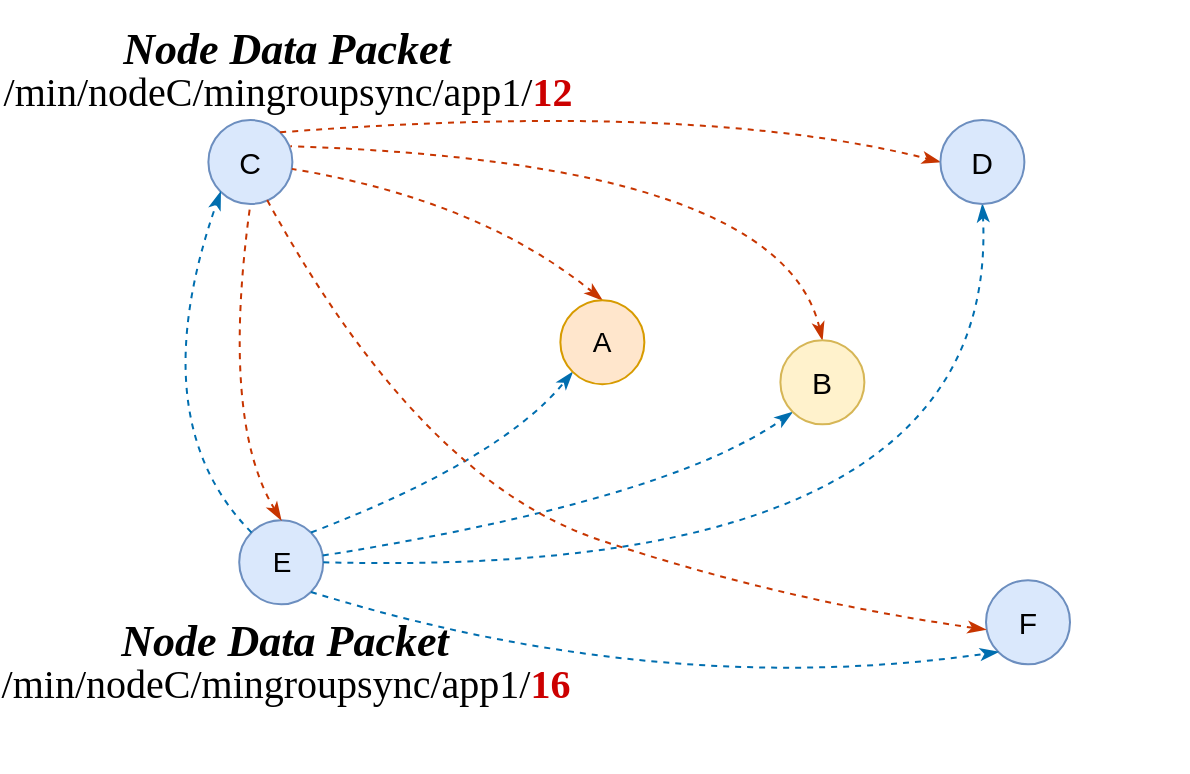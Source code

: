 <mxfile version="24.6.5" type="github">
  <diagram name="第 1 页" id="PGsNP7IdDlemc_mSUtSn">
    <mxGraphModel dx="984" dy="1135" grid="1" gridSize="10" guides="1" tooltips="1" connect="1" arrows="1" fold="1" page="1" pageScale="1" pageWidth="1169" pageHeight="827" math="0" shadow="0">
      <root>
        <mxCell id="0" />
        <mxCell id="1" parent="0" />
        <mxCell id="snqVsp536ts100Hx1LZY-1" value="" style="group;fontSize=14;" vertex="1" connectable="0" parent="1">
          <mxGeometry x="265.84" y="270.002" width="87.892" height="73.688" as="geometry" />
        </mxCell>
        <mxCell id="snqVsp536ts100Hx1LZY-2" value="C" style="ellipse;whiteSpace=wrap;html=1;aspect=fixed;fillColor=#dae8fc;strokeColor=#6c8ebf;fontSize=15;" vertex="1" parent="snqVsp536ts100Hx1LZY-1">
          <mxGeometry x="21.357" width="42" height="42" as="geometry" />
        </mxCell>
        <mxCell id="snqVsp536ts100Hx1LZY-3" value="" style="group;fontSize=14;" vertex="1" connectable="0" parent="1">
          <mxGeometry x="653.195" y="500.114" width="123.185" height="95.796" as="geometry" />
        </mxCell>
        <mxCell id="snqVsp536ts100Hx1LZY-4" value="" style="group;fontSize=14;" vertex="1" connectable="0" parent="snqVsp536ts100Hx1LZY-3">
          <mxGeometry x="0.41" width="122.775" height="93.466" as="geometry" />
        </mxCell>
        <mxCell id="snqVsp536ts100Hx1LZY-5" value="&lt;font style=&quot;font-size: 15px;&quot;&gt;F&lt;/font&gt;" style="ellipse;whiteSpace=wrap;html=1;aspect=fixed;fillColor=#dae8fc;strokeColor=#6c8ebf;fontSize=15;" vertex="1" parent="snqVsp536ts100Hx1LZY-4">
          <mxGeometry x="22.402" width="42" height="42" as="geometry" />
        </mxCell>
        <mxCell id="snqVsp536ts100Hx1LZY-6" value="" style="group;fontSize=15;" vertex="1" connectable="0" parent="1">
          <mxGeometry x="279.791" y="470.113" width="191.809" height="95.997" as="geometry" />
        </mxCell>
        <mxCell id="snqVsp536ts100Hx1LZY-7" value="&lt;font style=&quot;font-size: 14px;&quot;&gt;E&lt;/font&gt;" style="ellipse;whiteSpace=wrap;html=1;aspect=fixed;fillColor=#dae8fc;strokeColor=#6c8ebf;fontSize=14;" vertex="1" parent="snqVsp536ts100Hx1LZY-6">
          <mxGeometry x="22.821" width="42" height="42" as="geometry" />
        </mxCell>
        <mxCell id="snqVsp536ts100Hx1LZY-11" value="" style="endArrow=none;dashed=1;html=1;rounded=0;fontColor=#FF3333;curved=1;startArrow=classicThin;startFill=1;fillColor=#fa6800;strokeColor=#C73500;exitX=0.5;exitY=0;exitDx=0;exitDy=0;fontSize=14;endFill=0;entryX=0.976;entryY=0.312;entryDx=0;entryDy=0;entryPerimeter=0;" edge="1" parent="1" source="snqVsp536ts100Hx1LZY-25" target="snqVsp536ts100Hx1LZY-2">
          <mxGeometry width="50" height="50" relative="1" as="geometry">
            <mxPoint x="604.106" y="367.478" as="sourcePoint" />
            <mxPoint x="237.91" y="264.321" as="targetPoint" />
            <Array as="points">
              <mxPoint x="573.19" y="291.11" />
            </Array>
          </mxGeometry>
        </mxCell>
        <mxCell id="snqVsp536ts100Hx1LZY-12" value="" style="endArrow=none;dashed=1;html=1;rounded=0;fontColor=#FF3333;curved=1;startArrow=classicThin;startFill=1;endFill=0;fillColor=#fa6800;strokeColor=#C73500;fontSize=14;exitX=0.5;exitY=0;exitDx=0;exitDy=0;entryX=0.5;entryY=1;entryDx=0;entryDy=0;" edge="1" parent="1" source="snqVsp536ts100Hx1LZY-7" target="snqVsp536ts100Hx1LZY-2">
          <mxGeometry width="50" height="50" relative="1" as="geometry">
            <mxPoint x="267.206" y="529.584" as="sourcePoint" />
            <mxPoint x="257.19" y="360.11" as="targetPoint" />
            <Array as="points">
              <mxPoint x="293.19" y="420.11" />
            </Array>
          </mxGeometry>
        </mxCell>
        <mxCell id="snqVsp536ts100Hx1LZY-13" value="" style="endArrow=classicThin;dashed=1;html=1;rounded=0;fontColor=#FF3333;curved=1;startArrow=none;startFill=0;endFill=1;fillColor=#1ba1e2;strokeColor=#006EAF;fontSize=14;entryX=0;entryY=1;entryDx=0;entryDy=0;" edge="1" parent="1" source="snqVsp536ts100Hx1LZY-7" target="snqVsp536ts100Hx1LZY-25">
          <mxGeometry width="50" height="50" relative="1" as="geometry">
            <mxPoint x="267.19" y="530.11" as="sourcePoint" />
            <mxPoint x="687.19" y="391.11" as="targetPoint" />
            <Array as="points">
              <mxPoint x="517.19" y="460.11" />
            </Array>
          </mxGeometry>
        </mxCell>
        <mxCell id="snqVsp536ts100Hx1LZY-14" value="" style="endArrow=none;dashed=1;html=1;rounded=0;fontColor=#FF3333;curved=1;exitX=0.5;exitY=0;exitDx=0;exitDy=0;startArrow=classicThin;startFill=1;endFill=0;fillColor=#fa6800;strokeColor=#C73500;fontSize=14;" edge="1" parent="1" source="snqVsp536ts100Hx1LZY-27" target="snqVsp536ts100Hx1LZY-2">
          <mxGeometry width="50" height="50" relative="1" as="geometry">
            <mxPoint x="428.332" y="455.899" as="sourcePoint" />
            <mxPoint x="501.571" y="382.215" as="targetPoint" />
            <Array as="points">
              <mxPoint x="423.19" y="310.11" />
            </Array>
          </mxGeometry>
        </mxCell>
        <mxCell id="snqVsp536ts100Hx1LZY-15" value="" style="endArrow=classicThin;dashed=1;html=1;rounded=0;fontColor=#FF3333;curved=1;entryX=0;entryY=1;entryDx=0;entryDy=0;exitX=1;exitY=0;exitDx=0;exitDy=0;fillColor=#1ba1e2;strokeColor=#006EAF;startArrow=none;startFill=0;fontSize=14;endFill=1;" edge="1" parent="1" source="snqVsp536ts100Hx1LZY-7" target="snqVsp536ts100Hx1LZY-27">
          <mxGeometry width="50" height="50" relative="1" as="geometry">
            <mxPoint x="311.149" y="573.794" as="sourcePoint" />
            <mxPoint x="501.571" y="485.373" as="targetPoint" />
            <Array as="points">
              <mxPoint x="433.19" y="440.11" />
            </Array>
          </mxGeometry>
        </mxCell>
        <mxCell id="snqVsp536ts100Hx1LZY-16" value="" style="endArrow=classicThin;dashed=1;html=1;rounded=0;fontColor=#FF3333;curved=1;exitX=1;exitY=0;exitDx=0;exitDy=0;entryX=0;entryY=0.5;entryDx=0;entryDy=0;fillColor=#fa6800;strokeColor=#C73500;endFill=1;fontSize=14;startArrow=none;startFill=0;" edge="1" parent="1" source="snqVsp536ts100Hx1LZY-2" target="snqVsp536ts100Hx1LZY-26">
          <mxGeometry width="50" height="50" relative="1" as="geometry">
            <mxPoint x="472.275" y="455.899" as="sourcePoint" />
            <mxPoint x="545.515" y="382.215" as="targetPoint" />
            <Array as="points">
              <mxPoint x="531.19" y="260.11" />
            </Array>
          </mxGeometry>
        </mxCell>
        <mxCell id="snqVsp536ts100Hx1LZY-17" value="" style="endArrow=classicThin;dashed=1;html=1;rounded=0;fontColor=#FF3333;curved=1;entryX=0;entryY=1;entryDx=0;entryDy=0;exitX=1;exitY=1;exitDx=0;exitDy=0;fillColor=#1ba1e2;strokeColor=#006EAF;endFill=1;fontSize=14;startArrow=none;startFill=0;" edge="1" parent="1" source="snqVsp536ts100Hx1LZY-7" target="snqVsp536ts100Hx1LZY-5">
          <mxGeometry width="50" height="50" relative="1" as="geometry">
            <mxPoint x="428.332" y="455.899" as="sourcePoint" />
            <mxPoint x="501.571" y="382.215" as="targetPoint" />
            <Array as="points">
              <mxPoint x="513.19" y="560.11" />
            </Array>
          </mxGeometry>
        </mxCell>
        <mxCell id="snqVsp536ts100Hx1LZY-18" value="" style="endArrow=classicThin;dashed=1;html=1;entryX=0;entryY=1;entryDx=0;entryDy=0;curved=1;startArrow=none;startFill=0;fillColor=#1ba1e2;strokeColor=#006EAF;endFill=1;fontSize=14;exitX=0;exitY=0;exitDx=0;exitDy=0;" edge="1" parent="1" source="snqVsp536ts100Hx1LZY-7" target="snqVsp536ts100Hx1LZY-2">
          <mxGeometry width="50" height="50" relative="1" as="geometry">
            <mxPoint x="223.19" y="530.11" as="sourcePoint" />
            <mxPoint x="187.19" y="350.11" as="targetPoint" />
            <Array as="points">
              <mxPoint x="253.19" y="420.11" />
            </Array>
          </mxGeometry>
        </mxCell>
        <mxCell id="snqVsp536ts100Hx1LZY-19" value="" style="endArrow=classicThin;dashed=1;html=1;rounded=0;fontColor=#FF3333;curved=1;entryX=0.5;entryY=1;entryDx=0;entryDy=0;fillColor=#1ba1e2;strokeColor=#006EAF;endFill=1;fontSize=14;startArrow=none;startFill=0;exitX=1;exitY=0.5;exitDx=0;exitDy=0;" edge="1" parent="1" source="snqVsp536ts100Hx1LZY-7" target="snqVsp536ts100Hx1LZY-26">
          <mxGeometry width="50" height="50" relative="1" as="geometry">
            <mxPoint x="267.19" y="540.11" as="sourcePoint" />
            <mxPoint x="950.014" y="405.22" as="targetPoint" />
            <Array as="points">
              <mxPoint x="683.19" y="500.11" />
            </Array>
          </mxGeometry>
        </mxCell>
        <mxCell id="snqVsp536ts100Hx1LZY-20" value="" style="endArrow=classicThin;dashed=1;html=1;rounded=0;fontColor=#FF3333;curved=1;exitX=0.7;exitY=0.953;exitDx=0;exitDy=0;fillColor=#fa6800;strokeColor=#C73500;endFill=1;fontSize=14;startArrow=none;startFill=0;exitPerimeter=0;entryX=-0.001;entryY=0.588;entryDx=0;entryDy=0;entryPerimeter=0;" edge="1" parent="1" source="snqVsp536ts100Hx1LZY-2" target="snqVsp536ts100Hx1LZY-5">
          <mxGeometry width="50" height="50" relative="1" as="geometry">
            <mxPoint x="269.111" y="562.392" as="sourcePoint" />
            <mxPoint x="787.19" y="579.11" as="targetPoint" />
            <Array as="points">
              <mxPoint x="393.19" y="450.11" />
              <mxPoint x="573.19" y="510.11" />
            </Array>
          </mxGeometry>
        </mxCell>
        <mxCell id="snqVsp536ts100Hx1LZY-21" value="" style="group;fontSize=14;" vertex="1" connectable="0" parent="1">
          <mxGeometry x="190" y="210" width="273.19" height="60" as="geometry" />
        </mxCell>
        <mxCell id="snqVsp536ts100Hx1LZY-22" value="" style="group;fontSize=14;" vertex="1" connectable="0" parent="snqVsp536ts100Hx1LZY-21">
          <mxGeometry width="271.6" height="60" as="geometry" />
        </mxCell>
        <mxCell id="snqVsp536ts100Hx1LZY-23" value="&lt;p class=&quot;MsoNormal&quot; align=&quot;center&quot; style=&quot;margin: 3pt 0cm;&quot;&gt;&lt;font style=&quot;font-size: 20px;&quot;&gt;&lt;span lang=&quot;EN-US&quot; style=&quot;font-family: &amp;quot;times new roman&amp;quot;, serif;&quot;&gt;/min/nodeC/mingroupsync/&lt;/span&gt;&lt;span style=&quot;font-family: &amp;quot;times new roman&amp;quot;, serif;&quot;&gt;app1/&lt;/span&gt;&lt;b style=&quot;font-family: &amp;quot;times new roman&amp;quot;, serif;&quot;&gt;&lt;font style=&quot;&quot; color=&quot;#cc0000&quot;&gt;12&lt;/font&gt;&lt;/b&gt;&lt;/font&gt;&lt;/p&gt;&lt;span style=&quot;font-size: 15px&quot;&gt;&lt;/span&gt;" style="text;html=1;strokeColor=none;fillColor=none;align=center;verticalAlign=middle;whiteSpace=wrap;rounded=0;fontSize=15;fontColor=#000000;" vertex="1" parent="snqVsp536ts100Hx1LZY-22">
          <mxGeometry x="1.6" y="30" width="270" height="30" as="geometry" />
        </mxCell>
        <mxCell id="snqVsp536ts100Hx1LZY-24" value="&lt;font face=&quot;Times New Roman&quot; style=&quot;font-size: 22px;&quot;&gt;Node Data Packet&lt;/font&gt;" style="text;html=1;strokeColor=none;fillColor=none;align=center;verticalAlign=middle;whiteSpace=wrap;rounded=0;fontSize=15;fontColor=#000000;fontStyle=3" vertex="1" parent="snqVsp536ts100Hx1LZY-22">
          <mxGeometry x="53.19" y="10" width="166.81" height="30" as="geometry" />
        </mxCell>
        <mxCell id="snqVsp536ts100Hx1LZY-25" value="&lt;font style=&quot;font-size: 15px;&quot;&gt;B&lt;/font&gt;" style="ellipse;whiteSpace=wrap;html=1;aspect=fixed;fontStyle=0;fillColor=#fff2cc;strokeColor=#d6b656;fontSize=15;" vertex="1" parent="1">
          <mxGeometry x="573.193" y="380.108" width="42" height="42" as="geometry" />
        </mxCell>
        <mxCell id="snqVsp536ts100Hx1LZY-26" value="&lt;font style=&quot;font-size: 15px;&quot;&gt;D&lt;/font&gt;" style="ellipse;whiteSpace=wrap;html=1;aspect=fixed;fillColor=#dae8fc;strokeColor=#6c8ebf;fontSize=15;" vertex="1" parent="1">
          <mxGeometry x="653.194" y="270" width="42" height="42" as="geometry" />
        </mxCell>
        <mxCell id="snqVsp536ts100Hx1LZY-27" value="A" style="ellipse;whiteSpace=wrap;html=1;aspect=fixed;fillColor=#ffe6cc;strokeColor=#d79b00;fontSize=14;" vertex="1" parent="1">
          <mxGeometry x="463.187" y="360.106" width="42" height="42" as="geometry" />
        </mxCell>
        <mxCell id="snqVsp536ts100Hx1LZY-28" value="" style="group;fontSize=14;" vertex="1" connectable="0" parent="1">
          <mxGeometry x="189.2" y="506.11" width="273.19" height="60" as="geometry" />
        </mxCell>
        <mxCell id="snqVsp536ts100Hx1LZY-29" value="" style="group;fontSize=14;" vertex="1" connectable="0" parent="snqVsp536ts100Hx1LZY-28">
          <mxGeometry width="271.6" height="60" as="geometry" />
        </mxCell>
        <mxCell id="snqVsp536ts100Hx1LZY-30" value="&lt;p class=&quot;MsoNormal&quot; align=&quot;center&quot; style=&quot;margin: 3pt 0cm;&quot;&gt;&lt;font style=&quot;font-size: 20px;&quot;&gt;&lt;span lang=&quot;EN-US&quot; style=&quot;font-family: &amp;quot;times new roman&amp;quot;, serif;&quot;&gt;/min/nodeC/mingroupsync/&lt;/span&gt;&lt;span style=&quot;font-family: &amp;quot;times new roman&amp;quot;, serif;&quot;&gt;app1/&lt;/span&gt;&lt;b style=&quot;font-family: &amp;quot;times new roman&amp;quot;, serif;&quot;&gt;&lt;font style=&quot;&quot; color=&quot;#cc0000&quot;&gt;16&lt;/font&gt;&lt;/b&gt;&lt;/font&gt;&lt;/p&gt;&lt;span style=&quot;font-size: 15px&quot;&gt;&lt;/span&gt;" style="text;html=1;strokeColor=none;fillColor=none;align=center;verticalAlign=middle;whiteSpace=wrap;rounded=0;fontSize=15;fontColor=#000000;" vertex="1" parent="snqVsp536ts100Hx1LZY-29">
          <mxGeometry x="1.6" y="30" width="270" height="30" as="geometry" />
        </mxCell>
        <mxCell id="snqVsp536ts100Hx1LZY-31" value="&lt;font face=&quot;Times New Roman&quot; style=&quot;font-size: 22px;&quot;&gt;Node Data Packet&lt;/font&gt;" style="text;html=1;strokeColor=none;fillColor=none;align=center;verticalAlign=middle;whiteSpace=wrap;rounded=0;fontSize=15;fontColor=#000000;fontStyle=3" vertex="1" parent="snqVsp536ts100Hx1LZY-29">
          <mxGeometry x="53.19" y="10" width="166.81" height="30" as="geometry" />
        </mxCell>
      </root>
    </mxGraphModel>
  </diagram>
</mxfile>
